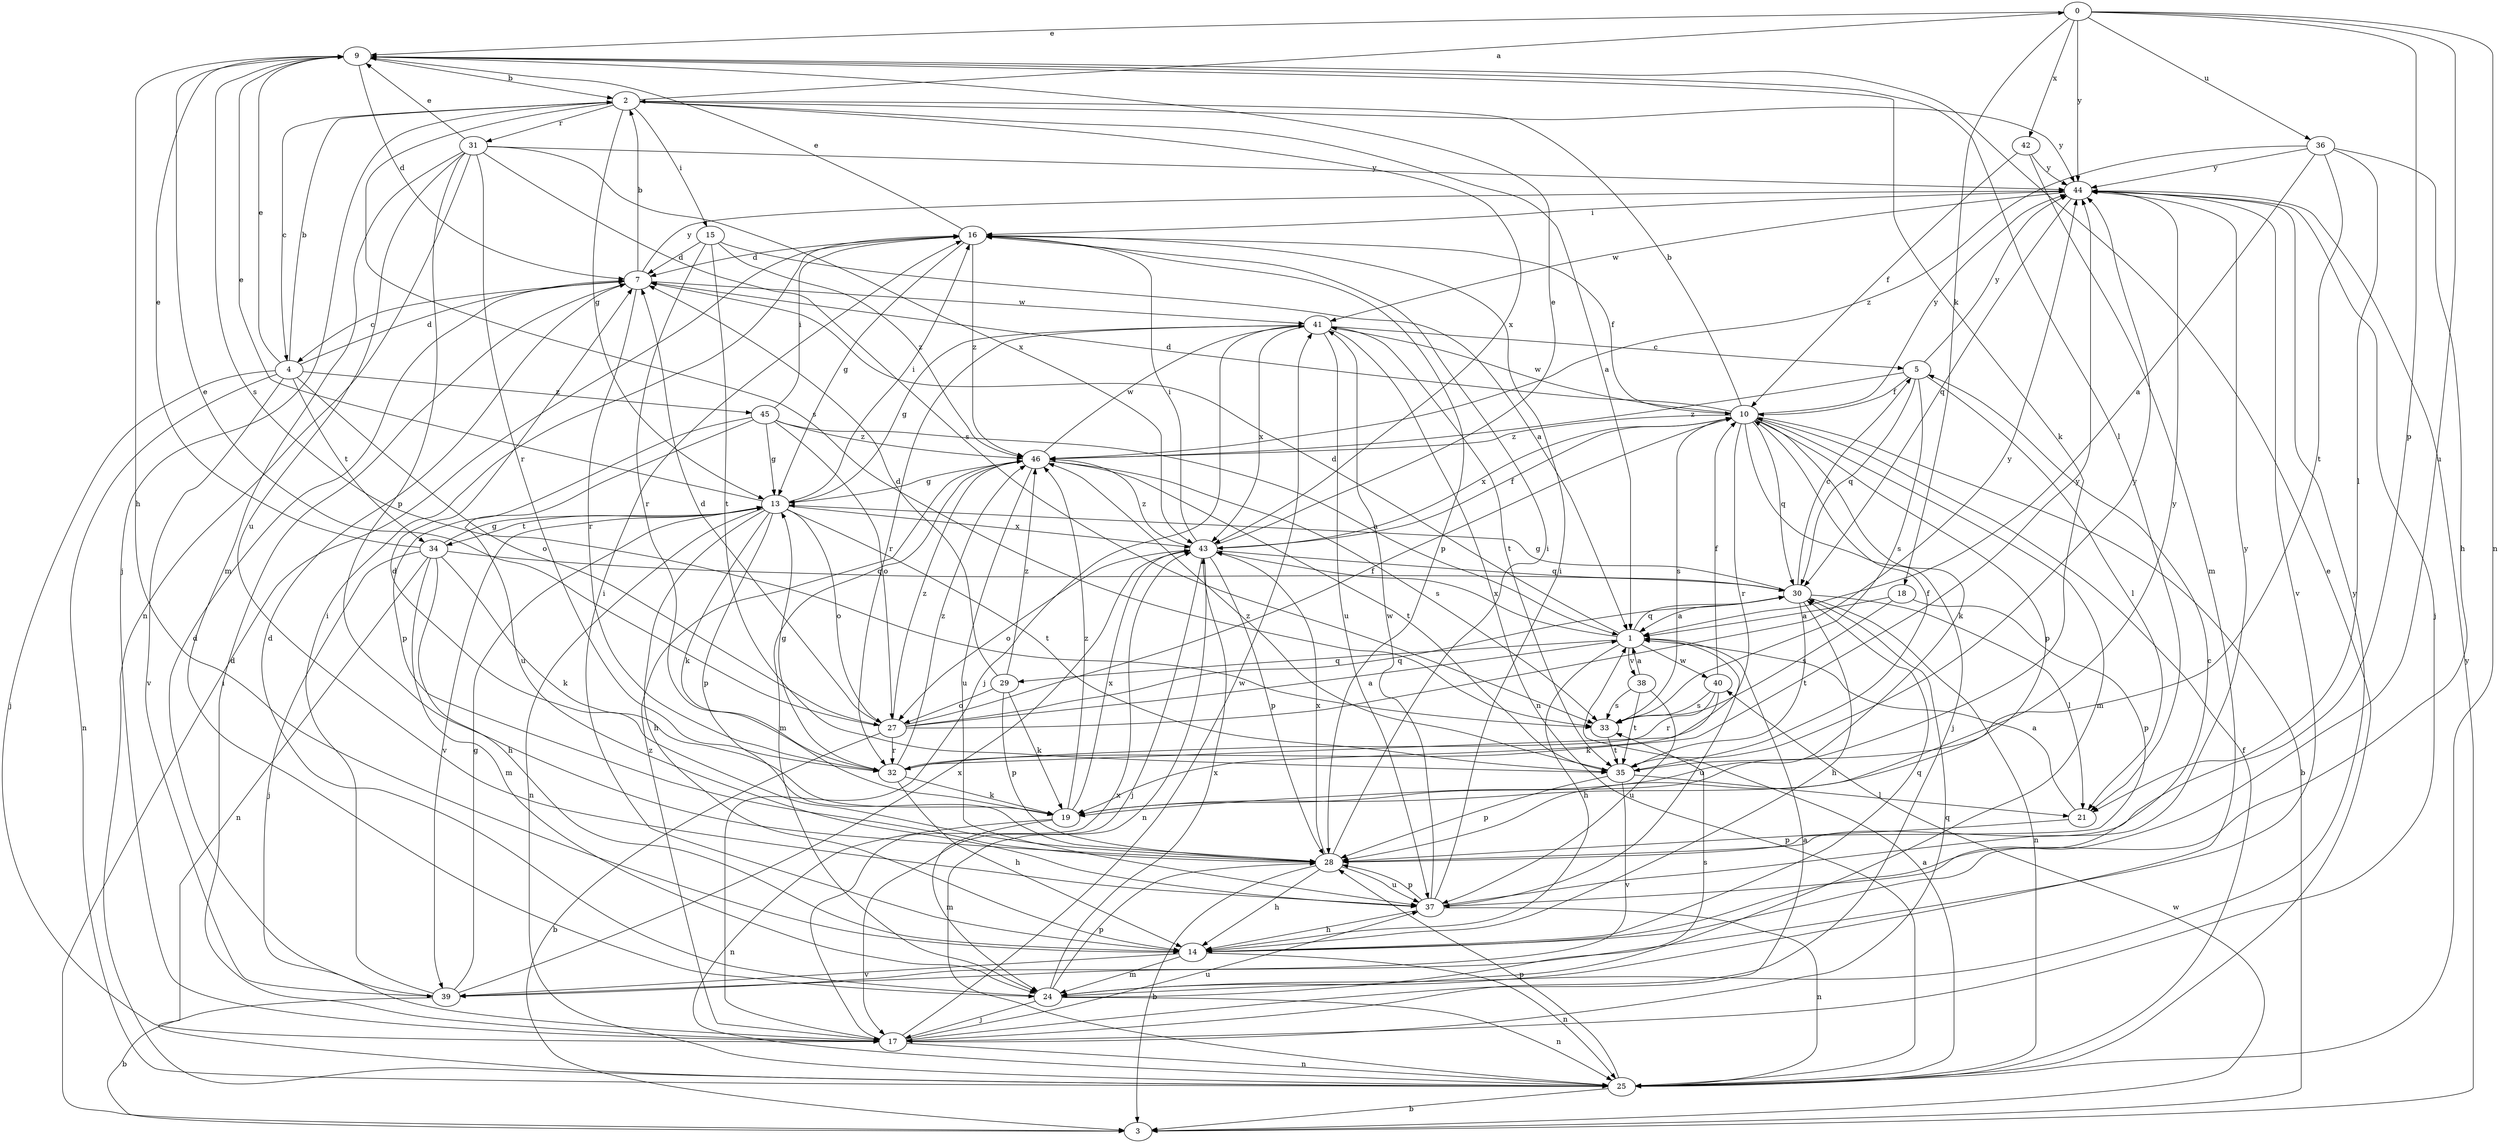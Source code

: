 strict digraph  {
0;
1;
2;
3;
4;
5;
7;
9;
10;
13;
14;
15;
16;
17;
18;
19;
21;
24;
25;
27;
28;
29;
30;
31;
32;
33;
34;
35;
36;
37;
38;
39;
40;
41;
42;
43;
44;
45;
46;
0 -> 9  [label=e];
0 -> 18  [label=k];
0 -> 25  [label=n];
0 -> 28  [label=p];
0 -> 36  [label=u];
0 -> 37  [label=u];
0 -> 42  [label=x];
0 -> 44  [label=y];
1 -> 7  [label=d];
1 -> 14  [label=h];
1 -> 29  [label=q];
1 -> 30  [label=q];
1 -> 37  [label=u];
1 -> 38  [label=v];
1 -> 40  [label=w];
1 -> 43  [label=x];
2 -> 0  [label=a];
2 -> 1  [label=a];
2 -> 4  [label=c];
2 -> 13  [label=g];
2 -> 15  [label=i];
2 -> 17  [label=j];
2 -> 31  [label=r];
2 -> 33  [label=s];
2 -> 43  [label=x];
2 -> 44  [label=y];
3 -> 16  [label=i];
3 -> 40  [label=w];
3 -> 44  [label=y];
4 -> 2  [label=b];
4 -> 7  [label=d];
4 -> 9  [label=e];
4 -> 17  [label=j];
4 -> 25  [label=n];
4 -> 27  [label=o];
4 -> 34  [label=t];
4 -> 39  [label=v];
4 -> 45  [label=z];
5 -> 10  [label=f];
5 -> 21  [label=l];
5 -> 30  [label=q];
5 -> 33  [label=s];
5 -> 44  [label=y];
5 -> 46  [label=z];
7 -> 2  [label=b];
7 -> 4  [label=c];
7 -> 32  [label=r];
7 -> 41  [label=w];
7 -> 44  [label=y];
9 -> 2  [label=b];
9 -> 7  [label=d];
9 -> 14  [label=h];
9 -> 19  [label=k];
9 -> 21  [label=l];
9 -> 33  [label=s];
10 -> 2  [label=b];
10 -> 3  [label=b];
10 -> 7  [label=d];
10 -> 17  [label=j];
10 -> 19  [label=k];
10 -> 24  [label=m];
10 -> 28  [label=p];
10 -> 30  [label=q];
10 -> 32  [label=r];
10 -> 33  [label=s];
10 -> 41  [label=w];
10 -> 43  [label=x];
10 -> 44  [label=y];
10 -> 46  [label=z];
13 -> 9  [label=e];
13 -> 14  [label=h];
13 -> 16  [label=i];
13 -> 19  [label=k];
13 -> 25  [label=n];
13 -> 27  [label=o];
13 -> 28  [label=p];
13 -> 34  [label=t];
13 -> 35  [label=t];
13 -> 39  [label=v];
13 -> 43  [label=x];
14 -> 5  [label=c];
14 -> 16  [label=i];
14 -> 24  [label=m];
14 -> 25  [label=n];
14 -> 30  [label=q];
14 -> 39  [label=v];
15 -> 1  [label=a];
15 -> 7  [label=d];
15 -> 32  [label=r];
15 -> 35  [label=t];
15 -> 46  [label=z];
16 -> 7  [label=d];
16 -> 9  [label=e];
16 -> 10  [label=f];
16 -> 13  [label=g];
16 -> 28  [label=p];
16 -> 46  [label=z];
17 -> 1  [label=a];
17 -> 7  [label=d];
17 -> 25  [label=n];
17 -> 30  [label=q];
17 -> 37  [label=u];
17 -> 41  [label=w];
17 -> 43  [label=x];
17 -> 46  [label=z];
18 -> 1  [label=a];
18 -> 28  [label=p];
18 -> 33  [label=s];
19 -> 24  [label=m];
19 -> 25  [label=n];
19 -> 43  [label=x];
19 -> 44  [label=y];
19 -> 46  [label=z];
21 -> 1  [label=a];
21 -> 28  [label=p];
24 -> 7  [label=d];
24 -> 17  [label=j];
24 -> 25  [label=n];
24 -> 28  [label=p];
24 -> 33  [label=s];
24 -> 43  [label=x];
24 -> 44  [label=y];
25 -> 1  [label=a];
25 -> 3  [label=b];
25 -> 9  [label=e];
25 -> 10  [label=f];
25 -> 28  [label=p];
27 -> 1  [label=a];
27 -> 3  [label=b];
27 -> 7  [label=d];
27 -> 9  [label=e];
27 -> 10  [label=f];
27 -> 30  [label=q];
27 -> 32  [label=r];
27 -> 44  [label=y];
27 -> 46  [label=z];
28 -> 3  [label=b];
28 -> 7  [label=d];
28 -> 14  [label=h];
28 -> 16  [label=i];
28 -> 37  [label=u];
28 -> 43  [label=x];
29 -> 7  [label=d];
29 -> 19  [label=k];
29 -> 27  [label=o];
29 -> 28  [label=p];
29 -> 46  [label=z];
30 -> 1  [label=a];
30 -> 5  [label=c];
30 -> 13  [label=g];
30 -> 14  [label=h];
30 -> 21  [label=l];
30 -> 25  [label=n];
30 -> 35  [label=t];
31 -> 9  [label=e];
31 -> 24  [label=m];
31 -> 25  [label=n];
31 -> 28  [label=p];
31 -> 32  [label=r];
31 -> 33  [label=s];
31 -> 37  [label=u];
31 -> 43  [label=x];
31 -> 44  [label=y];
32 -> 13  [label=g];
32 -> 14  [label=h];
32 -> 19  [label=k];
32 -> 44  [label=y];
32 -> 46  [label=z];
33 -> 35  [label=t];
34 -> 9  [label=e];
34 -> 13  [label=g];
34 -> 14  [label=h];
34 -> 17  [label=j];
34 -> 19  [label=k];
34 -> 24  [label=m];
34 -> 25  [label=n];
34 -> 30  [label=q];
35 -> 10  [label=f];
35 -> 21  [label=l];
35 -> 28  [label=p];
35 -> 39  [label=v];
35 -> 44  [label=y];
35 -> 46  [label=z];
36 -> 1  [label=a];
36 -> 14  [label=h];
36 -> 21  [label=l];
36 -> 35  [label=t];
36 -> 44  [label=y];
36 -> 46  [label=z];
37 -> 14  [label=h];
37 -> 16  [label=i];
37 -> 25  [label=n];
37 -> 28  [label=p];
37 -> 41  [label=w];
37 -> 44  [label=y];
38 -> 1  [label=a];
38 -> 33  [label=s];
38 -> 35  [label=t];
38 -> 37  [label=u];
39 -> 3  [label=b];
39 -> 7  [label=d];
39 -> 13  [label=g];
39 -> 16  [label=i];
39 -> 43  [label=x];
40 -> 10  [label=f];
40 -> 19  [label=k];
40 -> 32  [label=r];
40 -> 33  [label=s];
41 -> 5  [label=c];
41 -> 13  [label=g];
41 -> 17  [label=j];
41 -> 25  [label=n];
41 -> 32  [label=r];
41 -> 35  [label=t];
41 -> 37  [label=u];
41 -> 43  [label=x];
42 -> 10  [label=f];
42 -> 24  [label=m];
42 -> 44  [label=y];
43 -> 9  [label=e];
43 -> 10  [label=f];
43 -> 16  [label=i];
43 -> 17  [label=j];
43 -> 25  [label=n];
43 -> 27  [label=o];
43 -> 28  [label=p];
43 -> 30  [label=q];
43 -> 46  [label=z];
44 -> 16  [label=i];
44 -> 17  [label=j];
44 -> 30  [label=q];
44 -> 39  [label=v];
44 -> 41  [label=w];
45 -> 1  [label=a];
45 -> 13  [label=g];
45 -> 16  [label=i];
45 -> 27  [label=o];
45 -> 28  [label=p];
45 -> 37  [label=u];
45 -> 46  [label=z];
46 -> 13  [label=g];
46 -> 24  [label=m];
46 -> 33  [label=s];
46 -> 35  [label=t];
46 -> 37  [label=u];
46 -> 41  [label=w];
}

